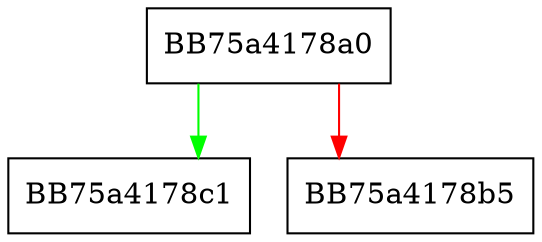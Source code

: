 digraph GetState {
  node [shape="box"];
  graph [splines=ortho];
  BB75a4178a0 -> BB75a4178c1 [color="green"];
  BB75a4178a0 -> BB75a4178b5 [color="red"];
}